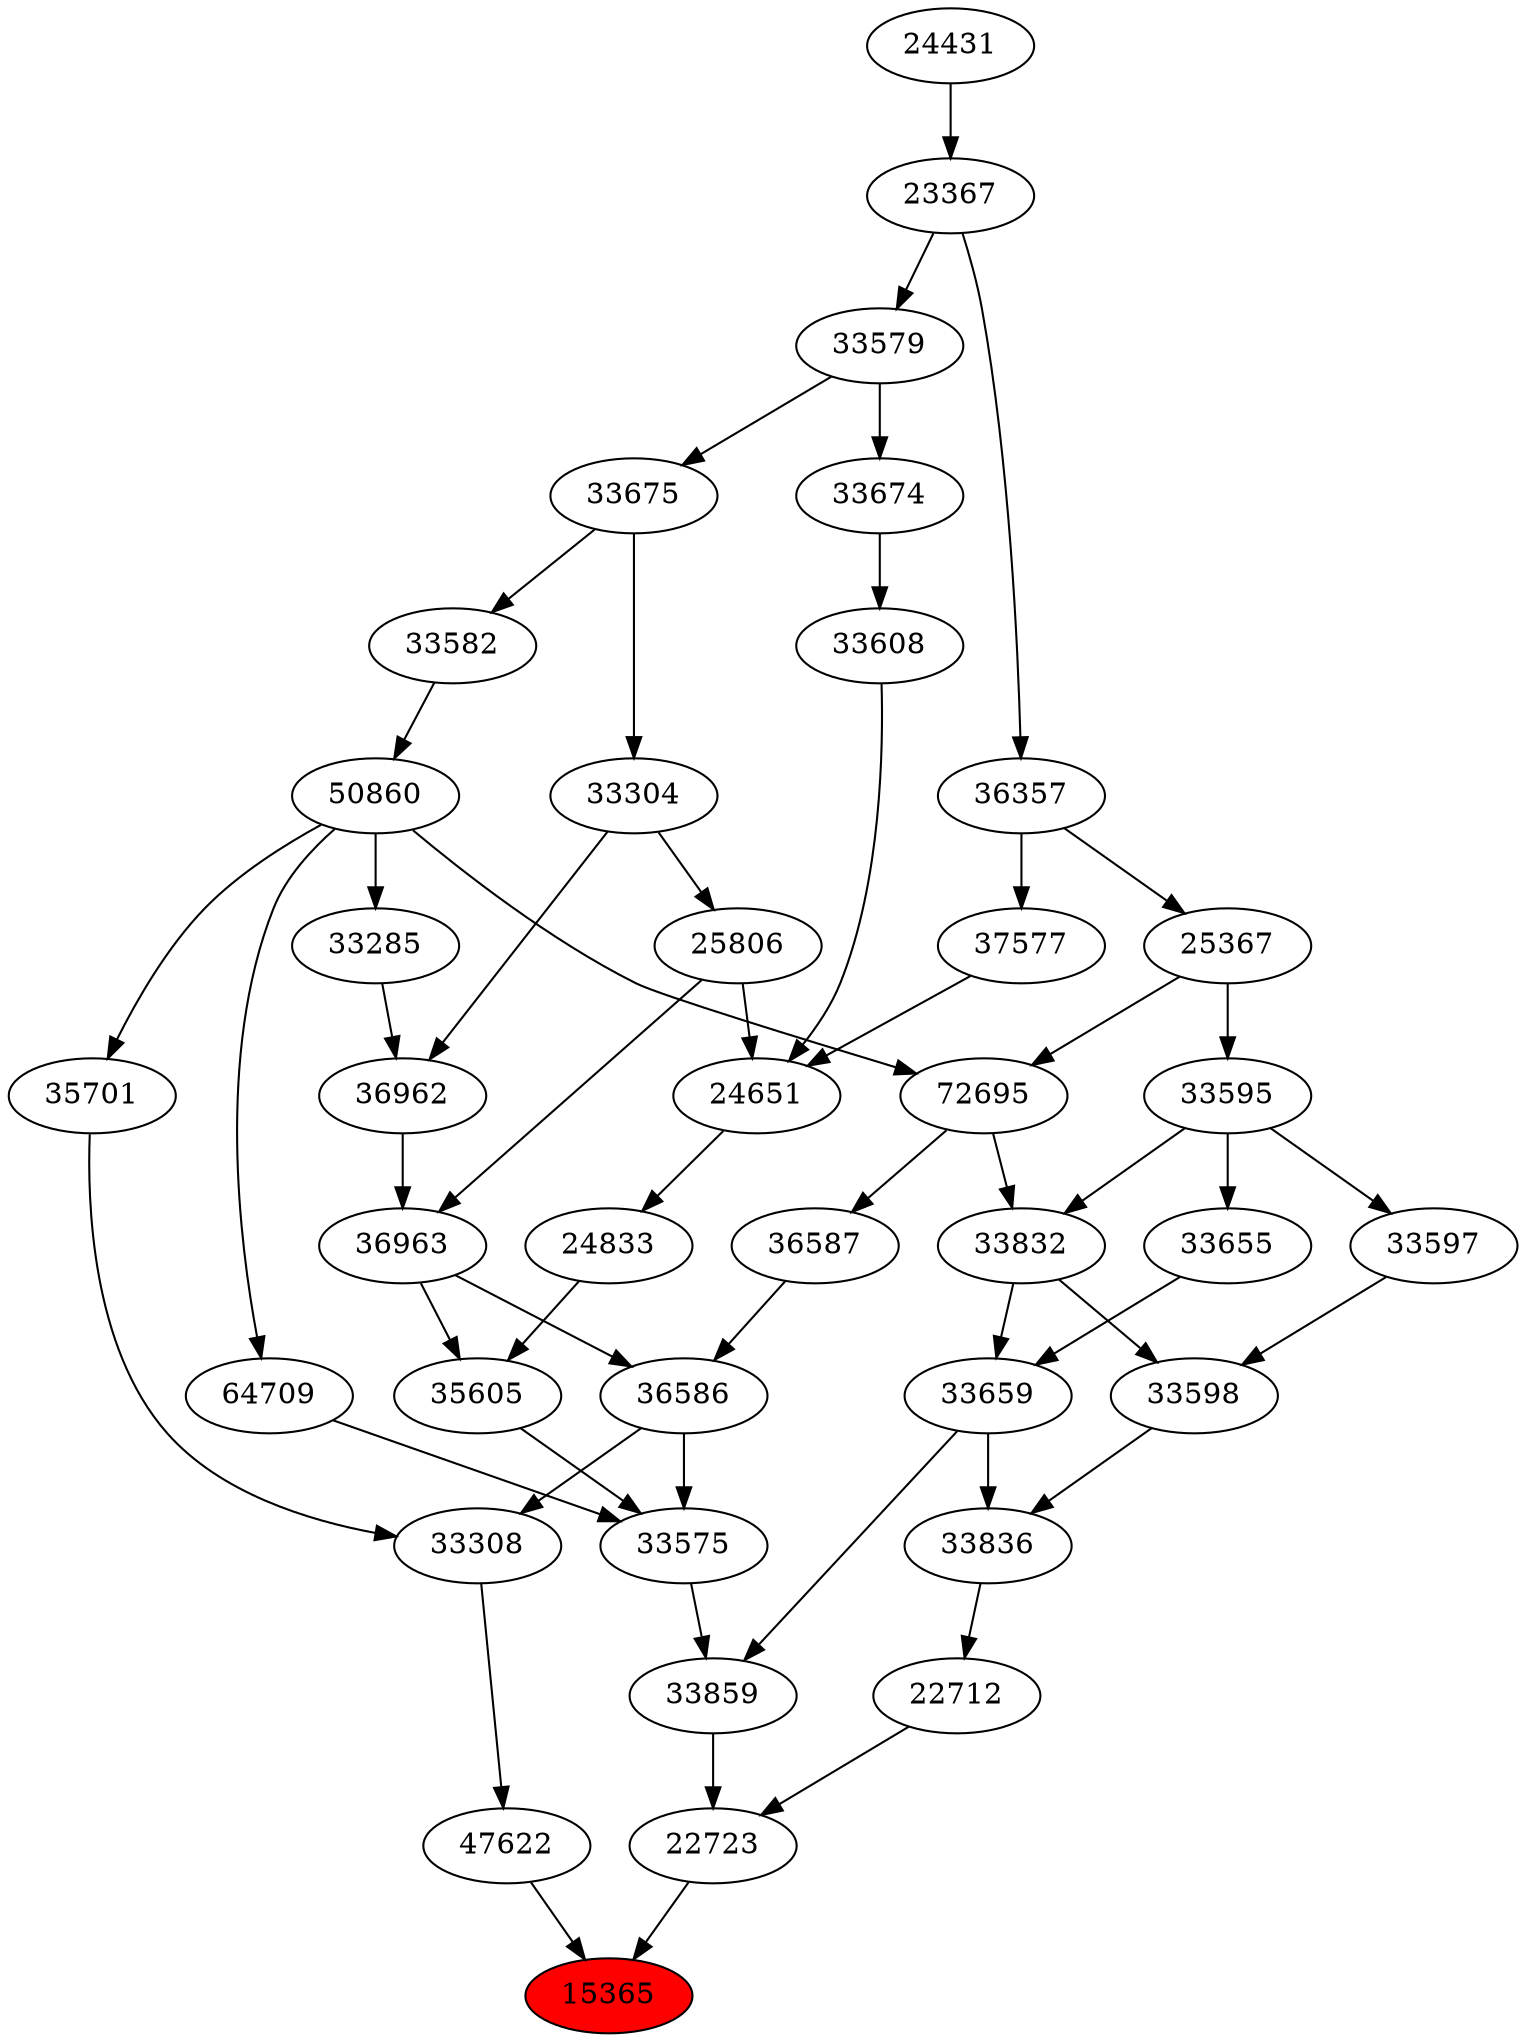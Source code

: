 strict digraph{ 
15365 [label="15365" fillcolor=red style=filled]
22723 -> 15365
47622 -> 15365
22723 [label="22723"]
22712 -> 22723
33859 -> 22723
47622 [label="47622"]
33308 -> 47622
22712 [label="22712"]
33836 -> 22712
33859 [label="33859"]
33575 -> 33859
33659 -> 33859
33308 [label="33308"]
36586 -> 33308
35701 -> 33308
33836 [label="33836"]
33659 -> 33836
33598 -> 33836
33575 [label="33575"]
36586 -> 33575
35605 -> 33575
64709 -> 33575
33659 [label="33659"]
33655 -> 33659
33832 -> 33659
36586 [label="36586"]
36587 -> 36586
36963 -> 36586
35701 [label="35701"]
50860 -> 35701
33598 [label="33598"]
33597 -> 33598
33832 -> 33598
35605 [label="35605"]
24833 -> 35605
36963 -> 35605
64709 [label="64709"]
50860 -> 64709
33655 [label="33655"]
33595 -> 33655
33832 [label="33832"]
72695 -> 33832
33595 -> 33832
36587 [label="36587"]
72695 -> 36587
36963 [label="36963"]
36962 -> 36963
25806 -> 36963
50860 [label="50860"]
33582 -> 50860
33597 [label="33597"]
33595 -> 33597
24833 [label="24833"]
24651 -> 24833
33595 [label="33595"]
25367 -> 33595
72695 [label="72695"]
50860 -> 72695
25367 -> 72695
36962 [label="36962"]
33285 -> 36962
33304 -> 36962
25806 [label="25806"]
33304 -> 25806
33582 [label="33582"]
33675 -> 33582
24651 [label="24651"]
25806 -> 24651
33608 -> 24651
37577 -> 24651
25367 [label="25367"]
36357 -> 25367
33285 [label="33285"]
50860 -> 33285
33304 [label="33304"]
33675 -> 33304
33675 [label="33675"]
33579 -> 33675
33608 [label="33608"]
33674 -> 33608
37577 [label="37577"]
36357 -> 37577
36357 [label="36357"]
23367 -> 36357
33579 [label="33579"]
23367 -> 33579
33674 [label="33674"]
33579 -> 33674
23367 [label="23367"]
24431 -> 23367
24431 [label="24431"]
}